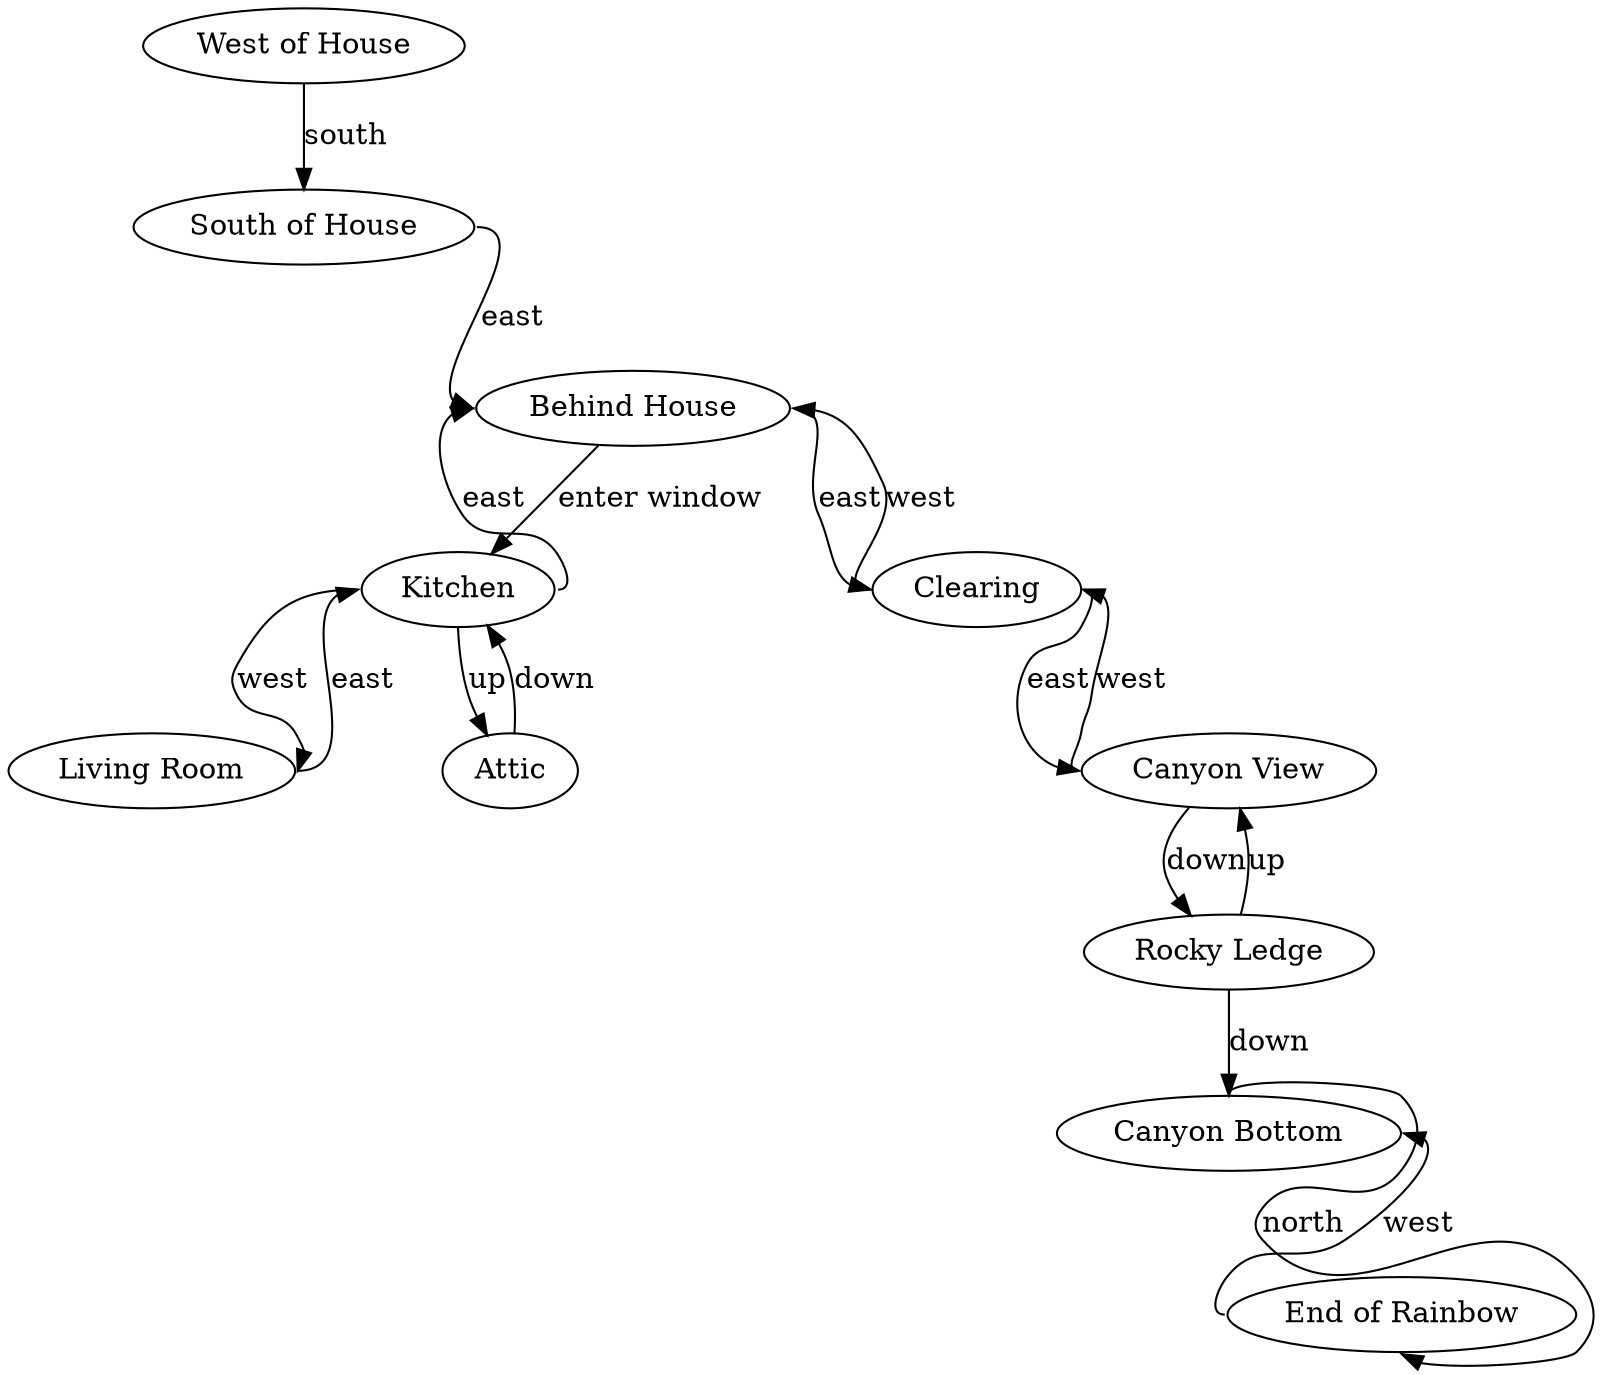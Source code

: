 digraph G {
	"West of House":s -> "South of House":n [label=south]
	"South of House":e -> "Behind House":w [label=east]
	"Behind House" -> Kitchen [label="enter window"]
	Kitchen:w -> "Living Room":e [label=west]
	"Living Room":e -> Kitchen:w [label=east]
	Kitchen -> Attic [label=up]
	Attic -> Kitchen [label=down]
	Kitchen:e -> "Behind House":w [label=east]
	"Behind House":e -> Clearing:w [label=east]
	Clearing:e -> "Canyon View":w [label=east]
	"Canyon View":w -> Clearing:e [label=west]
	Clearing:w -> "Behind House":e [label=west]
	"Canyon View" -> "Rocky Ledge" [label=down]
	"Rocky Ledge" -> "Canyon View" [label=up]
	"Rocky Ledge" -> "Canyon Bottom" [label=down]
	"Canyon Bottom":n -> "End of Rainbow":s [label=north]
	"End of Rainbow":w -> "Canyon Bottom":e [label=west]
}
